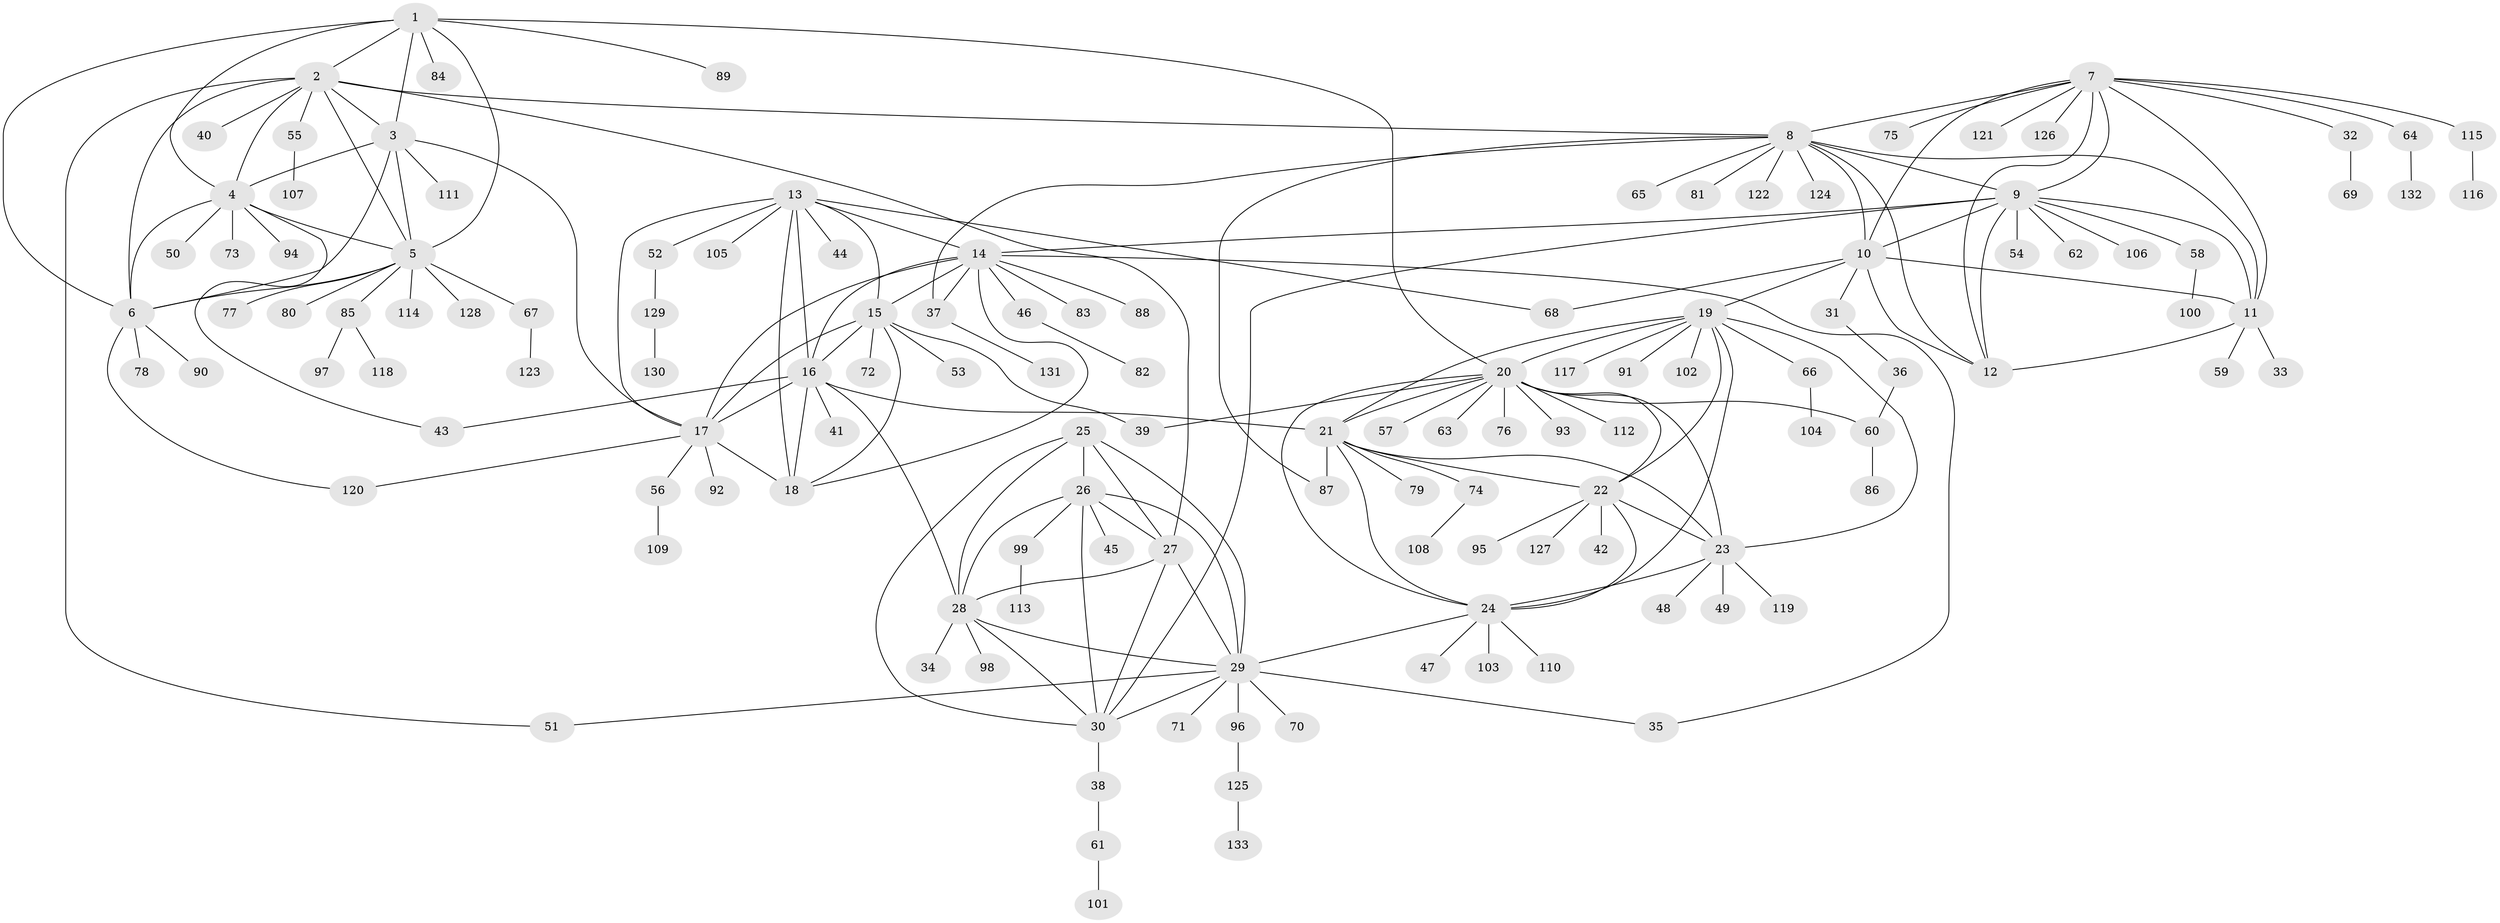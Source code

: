 // Generated by graph-tools (version 1.1) at 2025/37/03/09/25 02:37:19]
// undirected, 133 vertices, 197 edges
graph export_dot {
graph [start="1"]
  node [color=gray90,style=filled];
  1;
  2;
  3;
  4;
  5;
  6;
  7;
  8;
  9;
  10;
  11;
  12;
  13;
  14;
  15;
  16;
  17;
  18;
  19;
  20;
  21;
  22;
  23;
  24;
  25;
  26;
  27;
  28;
  29;
  30;
  31;
  32;
  33;
  34;
  35;
  36;
  37;
  38;
  39;
  40;
  41;
  42;
  43;
  44;
  45;
  46;
  47;
  48;
  49;
  50;
  51;
  52;
  53;
  54;
  55;
  56;
  57;
  58;
  59;
  60;
  61;
  62;
  63;
  64;
  65;
  66;
  67;
  68;
  69;
  70;
  71;
  72;
  73;
  74;
  75;
  76;
  77;
  78;
  79;
  80;
  81;
  82;
  83;
  84;
  85;
  86;
  87;
  88;
  89;
  90;
  91;
  92;
  93;
  94;
  95;
  96;
  97;
  98;
  99;
  100;
  101;
  102;
  103;
  104;
  105;
  106;
  107;
  108;
  109;
  110;
  111;
  112;
  113;
  114;
  115;
  116;
  117;
  118;
  119;
  120;
  121;
  122;
  123;
  124;
  125;
  126;
  127;
  128;
  129;
  130;
  131;
  132;
  133;
  1 -- 2;
  1 -- 3;
  1 -- 4;
  1 -- 5;
  1 -- 6;
  1 -- 20;
  1 -- 84;
  1 -- 89;
  2 -- 3;
  2 -- 4;
  2 -- 5;
  2 -- 6;
  2 -- 8;
  2 -- 27;
  2 -- 40;
  2 -- 51;
  2 -- 55;
  3 -- 4;
  3 -- 5;
  3 -- 6;
  3 -- 17;
  3 -- 111;
  4 -- 5;
  4 -- 6;
  4 -- 43;
  4 -- 50;
  4 -- 73;
  4 -- 94;
  5 -- 6;
  5 -- 67;
  5 -- 77;
  5 -- 80;
  5 -- 85;
  5 -- 114;
  5 -- 128;
  6 -- 78;
  6 -- 90;
  6 -- 120;
  7 -- 8;
  7 -- 9;
  7 -- 10;
  7 -- 11;
  7 -- 12;
  7 -- 32;
  7 -- 64;
  7 -- 75;
  7 -- 115;
  7 -- 121;
  7 -- 126;
  8 -- 9;
  8 -- 10;
  8 -- 11;
  8 -- 12;
  8 -- 37;
  8 -- 65;
  8 -- 81;
  8 -- 87;
  8 -- 122;
  8 -- 124;
  9 -- 10;
  9 -- 11;
  9 -- 12;
  9 -- 14;
  9 -- 30;
  9 -- 54;
  9 -- 58;
  9 -- 62;
  9 -- 106;
  10 -- 11;
  10 -- 12;
  10 -- 19;
  10 -- 31;
  10 -- 68;
  11 -- 12;
  11 -- 33;
  11 -- 59;
  13 -- 14;
  13 -- 15;
  13 -- 16;
  13 -- 17;
  13 -- 18;
  13 -- 44;
  13 -- 52;
  13 -- 68;
  13 -- 105;
  14 -- 15;
  14 -- 16;
  14 -- 17;
  14 -- 18;
  14 -- 35;
  14 -- 37;
  14 -- 46;
  14 -- 83;
  14 -- 88;
  15 -- 16;
  15 -- 17;
  15 -- 18;
  15 -- 39;
  15 -- 53;
  15 -- 72;
  16 -- 17;
  16 -- 18;
  16 -- 21;
  16 -- 28;
  16 -- 41;
  16 -- 43;
  17 -- 18;
  17 -- 56;
  17 -- 92;
  17 -- 120;
  19 -- 20;
  19 -- 21;
  19 -- 22;
  19 -- 23;
  19 -- 24;
  19 -- 66;
  19 -- 91;
  19 -- 102;
  19 -- 117;
  20 -- 21;
  20 -- 22;
  20 -- 23;
  20 -- 24;
  20 -- 39;
  20 -- 57;
  20 -- 60;
  20 -- 63;
  20 -- 76;
  20 -- 93;
  20 -- 112;
  21 -- 22;
  21 -- 23;
  21 -- 24;
  21 -- 74;
  21 -- 79;
  21 -- 87;
  22 -- 23;
  22 -- 24;
  22 -- 42;
  22 -- 95;
  22 -- 127;
  23 -- 24;
  23 -- 48;
  23 -- 49;
  23 -- 119;
  24 -- 29;
  24 -- 47;
  24 -- 103;
  24 -- 110;
  25 -- 26;
  25 -- 27;
  25 -- 28;
  25 -- 29;
  25 -- 30;
  26 -- 27;
  26 -- 28;
  26 -- 29;
  26 -- 30;
  26 -- 45;
  26 -- 99;
  27 -- 28;
  27 -- 29;
  27 -- 30;
  28 -- 29;
  28 -- 30;
  28 -- 34;
  28 -- 98;
  29 -- 30;
  29 -- 35;
  29 -- 51;
  29 -- 70;
  29 -- 71;
  29 -- 96;
  30 -- 38;
  31 -- 36;
  32 -- 69;
  36 -- 60;
  37 -- 131;
  38 -- 61;
  46 -- 82;
  52 -- 129;
  55 -- 107;
  56 -- 109;
  58 -- 100;
  60 -- 86;
  61 -- 101;
  64 -- 132;
  66 -- 104;
  67 -- 123;
  74 -- 108;
  85 -- 97;
  85 -- 118;
  96 -- 125;
  99 -- 113;
  115 -- 116;
  125 -- 133;
  129 -- 130;
}
